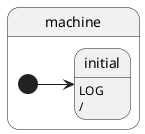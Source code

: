 @startuml
left to right direction
state "machine" as machine {
  [*] --> machine.initial

  state "initial" as machine.initial {
    machine.initial : LOG\l/
  }
}
@enduml
